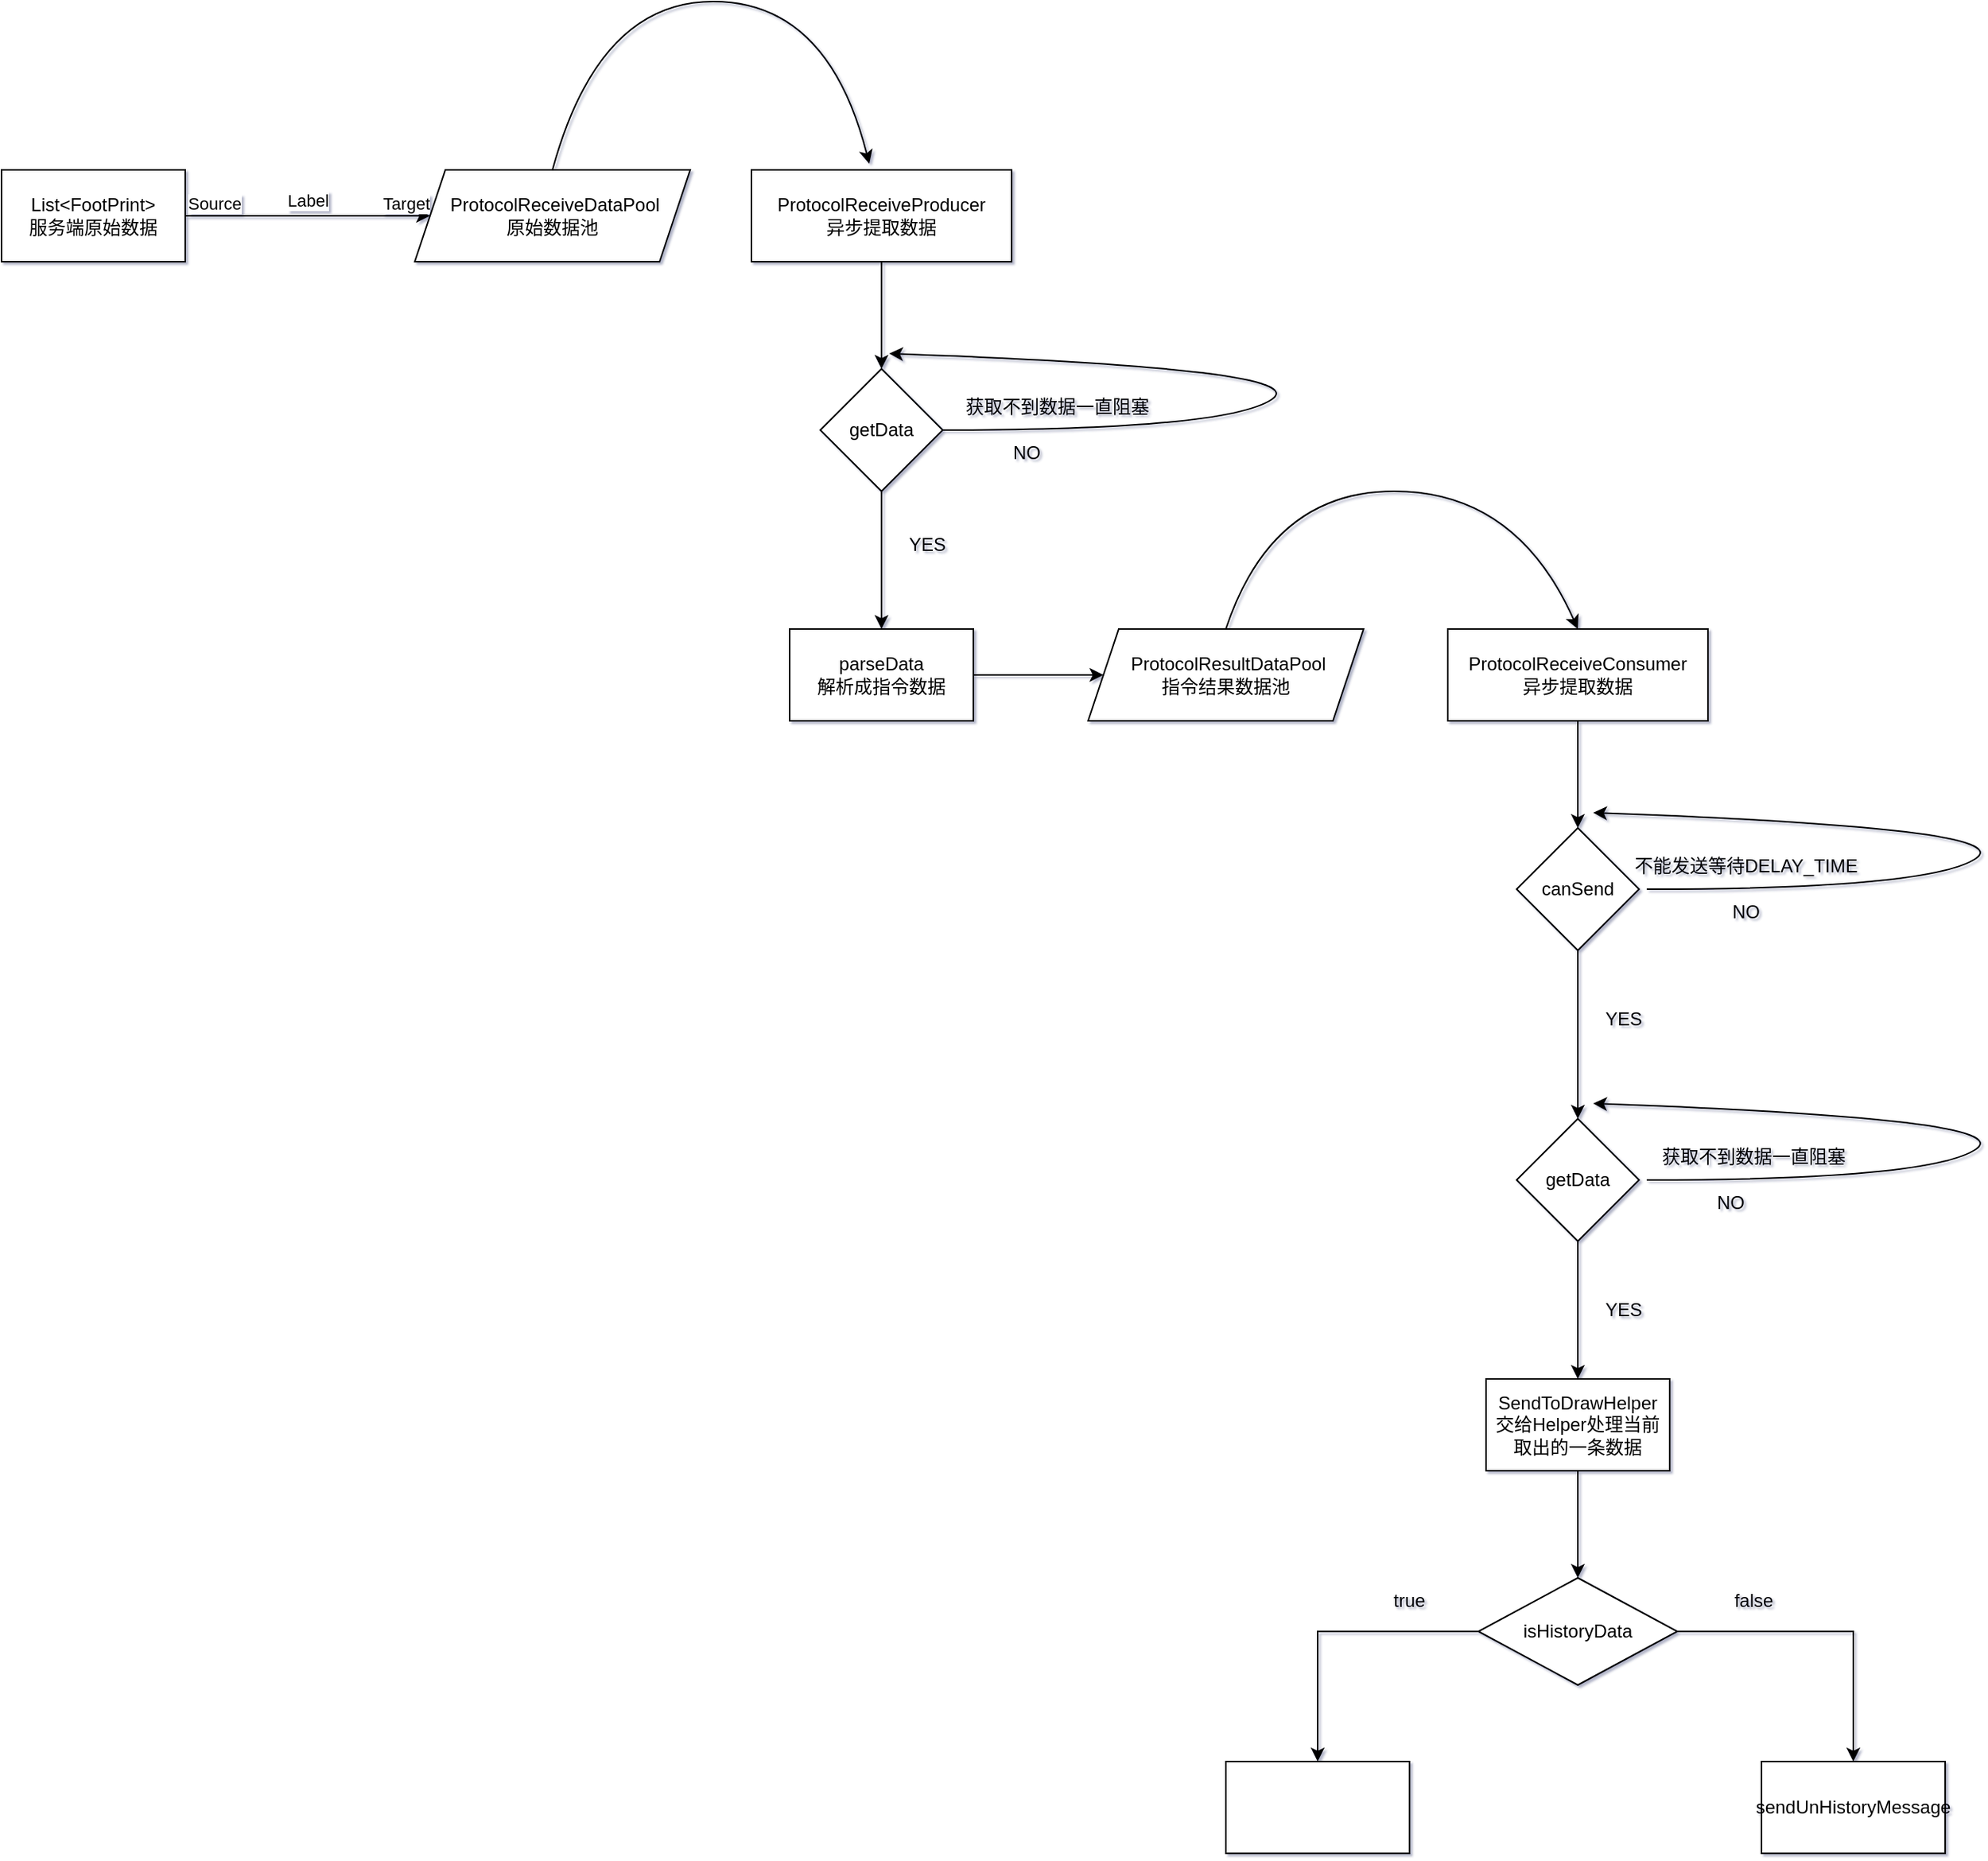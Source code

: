 <mxfile version="16.6.3" type="github">
  <diagram id="7ACB99--ggqTHxi02AG_" name="第 1 页">
    <mxGraphModel dx="981" dy="554" grid="1" gridSize="10" guides="1" tooltips="1" connect="1" arrows="1" fold="1" page="1" pageScale="1" pageWidth="200000" pageHeight="200000" background="#ffffff" math="0" shadow="1">
      <root>
        <mxCell id="0" />
        <mxCell id="1" parent="0" />
        <mxCell id="wXnDLH4k3RtMbhhv4Sjh-1" value="List&amp;lt;FootPrint&amp;gt;&lt;br&gt;服务端原始数据" style="rounded=0;whiteSpace=wrap;html=1;" parent="1" vertex="1">
          <mxGeometry x="80" y="140" width="120" height="60" as="geometry" />
        </mxCell>
        <mxCell id="wXnDLH4k3RtMbhhv4Sjh-4" value="" style="endArrow=classic;html=1;rounded=0;" parent="1" edge="1">
          <mxGeometry relative="1" as="geometry">
            <mxPoint x="200" y="170" as="sourcePoint" />
            <mxPoint x="360" y="170" as="targetPoint" />
          </mxGeometry>
        </mxCell>
        <mxCell id="wXnDLH4k3RtMbhhv4Sjh-5" value="Label" style="edgeLabel;resizable=0;html=1;align=center;verticalAlign=middle;" parent="wXnDLH4k3RtMbhhv4Sjh-4" connectable="0" vertex="1">
          <mxGeometry relative="1" as="geometry">
            <mxPoint y="-10" as="offset" />
          </mxGeometry>
        </mxCell>
        <mxCell id="wXnDLH4k3RtMbhhv4Sjh-6" value="Source" style="edgeLabel;resizable=0;html=1;align=left;verticalAlign=bottom;" parent="wXnDLH4k3RtMbhhv4Sjh-4" connectable="0" vertex="1">
          <mxGeometry x="-1" relative="1" as="geometry" />
        </mxCell>
        <mxCell id="wXnDLH4k3RtMbhhv4Sjh-7" value="Target" style="edgeLabel;resizable=0;html=1;align=right;verticalAlign=bottom;" parent="wXnDLH4k3RtMbhhv4Sjh-4" connectable="0" vertex="1">
          <mxGeometry x="1" relative="1" as="geometry" />
        </mxCell>
        <mxCell id="B1jeRalidriXLCVVaQHe-4" value="" style="edgeStyle=orthogonalEdgeStyle;rounded=0;orthogonalLoop=1;jettySize=auto;html=1;" parent="1" source="wXnDLH4k3RtMbhhv4Sjh-8" target="B1jeRalidriXLCVVaQHe-3" edge="1">
          <mxGeometry relative="1" as="geometry" />
        </mxCell>
        <mxCell id="wXnDLH4k3RtMbhhv4Sjh-8" value="ProtocolReceiveProducer&lt;br&gt;异步提取数据" style="rounded=0;whiteSpace=wrap;html=1;" parent="1" vertex="1">
          <mxGeometry x="570" y="140" width="170" height="60" as="geometry" />
        </mxCell>
        <mxCell id="B1jeRalidriXLCVVaQHe-1" value="&lt;span&gt;&amp;nbsp;ProtocolReceiveDataPool&lt;/span&gt;&lt;br&gt;&lt;span&gt;原始数据池&lt;/span&gt;" style="shape=parallelogram;perimeter=parallelogramPerimeter;whiteSpace=wrap;html=1;fixedSize=1;" parent="1" vertex="1">
          <mxGeometry x="350" y="140" width="180" height="60" as="geometry" />
        </mxCell>
        <mxCell id="B1jeRalidriXLCVVaQHe-2" value="" style="curved=1;endArrow=classic;html=1;rounded=0;exitX=0.5;exitY=0;exitDx=0;exitDy=0;entryX=0.453;entryY=-0.067;entryDx=0;entryDy=0;entryPerimeter=0;" parent="1" source="B1jeRalidriXLCVVaQHe-1" target="wXnDLH4k3RtMbhhv4Sjh-8" edge="1">
          <mxGeometry width="50" height="50" relative="1" as="geometry">
            <mxPoint x="700" y="330" as="sourcePoint" />
            <mxPoint x="750" y="280" as="targetPoint" />
            <Array as="points">
              <mxPoint x="470" y="30" />
              <mxPoint x="620" y="30" />
            </Array>
          </mxGeometry>
        </mxCell>
        <mxCell id="B1jeRalidriXLCVVaQHe-6" value="" style="edgeStyle=orthogonalEdgeStyle;rounded=0;orthogonalLoop=1;jettySize=auto;html=1;" parent="1" source="B1jeRalidriXLCVVaQHe-3" target="B1jeRalidriXLCVVaQHe-5" edge="1">
          <mxGeometry relative="1" as="geometry" />
        </mxCell>
        <mxCell id="B1jeRalidriXLCVVaQHe-3" value="getData" style="rhombus;whiteSpace=wrap;html=1;rounded=0;" parent="1" vertex="1">
          <mxGeometry x="615" y="270" width="80" height="80" as="geometry" />
        </mxCell>
        <mxCell id="B1jeRalidriXLCVVaQHe-5" value="parseData&lt;br&gt;解析成指令数据" style="whiteSpace=wrap;html=1;rounded=0;" parent="1" vertex="1">
          <mxGeometry x="595" y="440" width="120" height="60" as="geometry" />
        </mxCell>
        <mxCell id="B1jeRalidriXLCVVaQHe-7" value="YES" style="text;html=1;strokeColor=none;fillColor=none;align=center;verticalAlign=middle;whiteSpace=wrap;rounded=0;" parent="1" vertex="1">
          <mxGeometry x="655" y="370" width="60" height="30" as="geometry" />
        </mxCell>
        <mxCell id="B1jeRalidriXLCVVaQHe-8" value="" style="curved=1;endArrow=classic;html=1;rounded=0;" parent="1" edge="1">
          <mxGeometry width="50" height="50" relative="1" as="geometry">
            <mxPoint x="695" y="310" as="sourcePoint" />
            <mxPoint x="660" y="260" as="targetPoint" />
            <Array as="points">
              <mxPoint x="880" y="310" />
              <mxPoint x="940" y="270" />
            </Array>
          </mxGeometry>
        </mxCell>
        <mxCell id="B1jeRalidriXLCVVaQHe-9" value="NO" style="text;html=1;strokeColor=none;fillColor=none;align=center;verticalAlign=middle;whiteSpace=wrap;rounded=0;" parent="1" vertex="1">
          <mxGeometry x="720" y="310" width="60" height="30" as="geometry" />
        </mxCell>
        <mxCell id="B1jeRalidriXLCVVaQHe-10" value="获取不到数据一直阻塞" style="text;html=1;strokeColor=none;fillColor=none;align=center;verticalAlign=middle;whiteSpace=wrap;rounded=0;" parent="1" vertex="1">
          <mxGeometry x="695" y="280" width="150" height="30" as="geometry" />
        </mxCell>
        <mxCell id="B1jeRalidriXLCVVaQHe-11" value="&lt;span&gt;&amp;nbsp;&lt;/span&gt;ProtocolResultDataPool&lt;br&gt;&lt;span&gt;指令结果数据池&lt;/span&gt;" style="shape=parallelogram;perimeter=parallelogramPerimeter;whiteSpace=wrap;html=1;fixedSize=1;" parent="1" vertex="1">
          <mxGeometry x="790" y="440" width="180" height="60" as="geometry" />
        </mxCell>
        <mxCell id="B1jeRalidriXLCVVaQHe-12" value="" style="endArrow=classic;html=1;rounded=0;exitX=1;exitY=0.5;exitDx=0;exitDy=0;entryX=0;entryY=0.5;entryDx=0;entryDy=0;" parent="1" source="B1jeRalidriXLCVVaQHe-5" target="B1jeRalidriXLCVVaQHe-11" edge="1">
          <mxGeometry width="50" height="50" relative="1" as="geometry">
            <mxPoint x="550" y="400" as="sourcePoint" />
            <mxPoint x="600" y="350" as="targetPoint" />
          </mxGeometry>
        </mxCell>
        <mxCell id="dS3C1zyS_FDlHXuVjq6P-38" value="" style="edgeStyle=orthogonalEdgeStyle;rounded=0;orthogonalLoop=1;jettySize=auto;html=1;" edge="1" parent="1" source="wC-LAIP66NV9Si885ggX-1">
          <mxGeometry relative="1" as="geometry">
            <mxPoint x="1110" y="570" as="targetPoint" />
          </mxGeometry>
        </mxCell>
        <mxCell id="wC-LAIP66NV9Si885ggX-1" value="ProtocolReceiveConsumer&lt;br&gt;异步提取数据" style="rounded=0;whiteSpace=wrap;html=1;" parent="1" vertex="1">
          <mxGeometry x="1025" y="440" width="170" height="60" as="geometry" />
        </mxCell>
        <mxCell id="wC-LAIP66NV9Si885ggX-2" value="" style="curved=1;endArrow=classic;html=1;rounded=0;exitX=0.5;exitY=0;exitDx=0;exitDy=0;entryX=0.5;entryY=0;entryDx=0;entryDy=0;" parent="1" edge="1" target="wC-LAIP66NV9Si885ggX-1" source="B1jeRalidriXLCVVaQHe-11">
          <mxGeometry width="50" height="50" relative="1" as="geometry">
            <mxPoint x="880" y="500" as="sourcePoint" />
            <mxPoint x="1087.01" y="495.98" as="targetPoint" />
            <Array as="points">
              <mxPoint x="910" y="350" />
              <mxPoint x="1070" y="350" />
            </Array>
          </mxGeometry>
        </mxCell>
        <mxCell id="dS3C1zyS_FDlHXuVjq6P-40" value="" style="edgeStyle=orthogonalEdgeStyle;rounded=0;orthogonalLoop=1;jettySize=auto;html=1;" edge="1" parent="1" source="dS3C1zyS_FDlHXuVjq6P-37" target="dS3C1zyS_FDlHXuVjq6P-39">
          <mxGeometry relative="1" as="geometry" />
        </mxCell>
        <mxCell id="dS3C1zyS_FDlHXuVjq6P-37" value="getData" style="rhombus;whiteSpace=wrap;html=1;rounded=0;" vertex="1" parent="1">
          <mxGeometry x="1070" y="760" width="80" height="80" as="geometry" />
        </mxCell>
        <mxCell id="dS3C1zyS_FDlHXuVjq6P-46" value="" style="edgeStyle=orthogonalEdgeStyle;rounded=0;orthogonalLoop=1;jettySize=auto;html=1;" edge="1" parent="1" source="dS3C1zyS_FDlHXuVjq6P-39" target="dS3C1zyS_FDlHXuVjq6P-45">
          <mxGeometry relative="1" as="geometry" />
        </mxCell>
        <mxCell id="dS3C1zyS_FDlHXuVjq6P-39" value="SendToDrawHelper&lt;br&gt;交给Helper处理当前取出的一条数据" style="whiteSpace=wrap;html=1;rounded=0;" vertex="1" parent="1">
          <mxGeometry x="1050" y="930" width="120" height="60" as="geometry" />
        </mxCell>
        <mxCell id="dS3C1zyS_FDlHXuVjq6P-41" value="YES" style="text;html=1;strokeColor=none;fillColor=none;align=center;verticalAlign=middle;whiteSpace=wrap;rounded=0;" vertex="1" parent="1">
          <mxGeometry x="1110" y="870" width="60" height="30" as="geometry" />
        </mxCell>
        <mxCell id="dS3C1zyS_FDlHXuVjq6P-42" value="NO" style="text;html=1;strokeColor=none;fillColor=none;align=center;verticalAlign=middle;whiteSpace=wrap;rounded=0;" vertex="1" parent="1">
          <mxGeometry x="1180" y="800" width="60" height="30" as="geometry" />
        </mxCell>
        <mxCell id="dS3C1zyS_FDlHXuVjq6P-43" value="" style="curved=1;endArrow=classic;html=1;rounded=0;" edge="1" parent="1">
          <mxGeometry width="50" height="50" relative="1" as="geometry">
            <mxPoint x="1155" y="800" as="sourcePoint" />
            <mxPoint x="1120" y="750" as="targetPoint" />
            <Array as="points">
              <mxPoint x="1340" y="800" />
              <mxPoint x="1400" y="760" />
            </Array>
          </mxGeometry>
        </mxCell>
        <mxCell id="dS3C1zyS_FDlHXuVjq6P-44" value="获取不到数据一直阻塞" style="text;html=1;strokeColor=none;fillColor=none;align=center;verticalAlign=middle;whiteSpace=wrap;rounded=0;" vertex="1" parent="1">
          <mxGeometry x="1150" y="770" width="150" height="30" as="geometry" />
        </mxCell>
        <mxCell id="dS3C1zyS_FDlHXuVjq6P-54" value="" style="edgeStyle=orthogonalEdgeStyle;rounded=0;orthogonalLoop=1;jettySize=auto;html=1;" edge="1" parent="1" source="dS3C1zyS_FDlHXuVjq6P-45" target="dS3C1zyS_FDlHXuVjq6P-53">
          <mxGeometry relative="1" as="geometry" />
        </mxCell>
        <mxCell id="dS3C1zyS_FDlHXuVjq6P-56" value="" style="edgeStyle=orthogonalEdgeStyle;rounded=0;orthogonalLoop=1;jettySize=auto;html=1;" edge="1" parent="1" source="dS3C1zyS_FDlHXuVjq6P-45" target="dS3C1zyS_FDlHXuVjq6P-55">
          <mxGeometry relative="1" as="geometry" />
        </mxCell>
        <mxCell id="dS3C1zyS_FDlHXuVjq6P-45" value="isHistoryData" style="rhombus;whiteSpace=wrap;html=1;rounded=0;" vertex="1" parent="1">
          <mxGeometry x="1045" y="1060" width="130" height="70" as="geometry" />
        </mxCell>
        <mxCell id="dS3C1zyS_FDlHXuVjq6P-48" value="" style="edgeStyle=orthogonalEdgeStyle;rounded=0;orthogonalLoop=1;jettySize=auto;html=1;" edge="1" parent="1" source="dS3C1zyS_FDlHXuVjq6P-47" target="dS3C1zyS_FDlHXuVjq6P-37">
          <mxGeometry relative="1" as="geometry" />
        </mxCell>
        <mxCell id="dS3C1zyS_FDlHXuVjq6P-47" value="canSend" style="rhombus;whiteSpace=wrap;html=1;" vertex="1" parent="1">
          <mxGeometry x="1070" y="570" width="80" height="80" as="geometry" />
        </mxCell>
        <mxCell id="dS3C1zyS_FDlHXuVjq6P-49" value="" style="curved=1;endArrow=classic;html=1;rounded=0;" edge="1" parent="1">
          <mxGeometry width="50" height="50" relative="1" as="geometry">
            <mxPoint x="1155" y="610" as="sourcePoint" />
            <mxPoint x="1120" y="560" as="targetPoint" />
            <Array as="points">
              <mxPoint x="1340" y="610" />
              <mxPoint x="1400" y="570" />
            </Array>
          </mxGeometry>
        </mxCell>
        <mxCell id="dS3C1zyS_FDlHXuVjq6P-50" value="YES" style="text;html=1;strokeColor=none;fillColor=none;align=center;verticalAlign=middle;whiteSpace=wrap;rounded=0;" vertex="1" parent="1">
          <mxGeometry x="1110" y="680" width="60" height="30" as="geometry" />
        </mxCell>
        <mxCell id="dS3C1zyS_FDlHXuVjq6P-51" value="NO" style="text;html=1;strokeColor=none;fillColor=none;align=center;verticalAlign=middle;whiteSpace=wrap;rounded=0;" vertex="1" parent="1">
          <mxGeometry x="1190" y="610" width="60" height="30" as="geometry" />
        </mxCell>
        <mxCell id="dS3C1zyS_FDlHXuVjq6P-52" value="不能发送等待DELAY_TIME" style="text;html=1;strokeColor=none;fillColor=none;align=center;verticalAlign=middle;whiteSpace=wrap;rounded=0;" vertex="1" parent="1">
          <mxGeometry x="1145" y="580" width="150" height="30" as="geometry" />
        </mxCell>
        <mxCell id="dS3C1zyS_FDlHXuVjq6P-53" value="sendUnHistoryMessage" style="whiteSpace=wrap;html=1;rounded=0;" vertex="1" parent="1">
          <mxGeometry x="1230" y="1180" width="120" height="60" as="geometry" />
        </mxCell>
        <mxCell id="dS3C1zyS_FDlHXuVjq6P-55" value="" style="whiteSpace=wrap;html=1;rounded=0;" vertex="1" parent="1">
          <mxGeometry x="880" y="1180" width="120" height="60" as="geometry" />
        </mxCell>
        <mxCell id="dS3C1zyS_FDlHXuVjq6P-57" value="true" style="text;html=1;strokeColor=none;fillColor=none;align=center;verticalAlign=middle;whiteSpace=wrap;rounded=0;" vertex="1" parent="1">
          <mxGeometry x="970" y="1060" width="60" height="30" as="geometry" />
        </mxCell>
        <mxCell id="dS3C1zyS_FDlHXuVjq6P-58" value="false" style="text;html=1;strokeColor=none;fillColor=none;align=center;verticalAlign=middle;whiteSpace=wrap;rounded=0;" vertex="1" parent="1">
          <mxGeometry x="1195" y="1060" width="60" height="30" as="geometry" />
        </mxCell>
      </root>
    </mxGraphModel>
  </diagram>
</mxfile>
